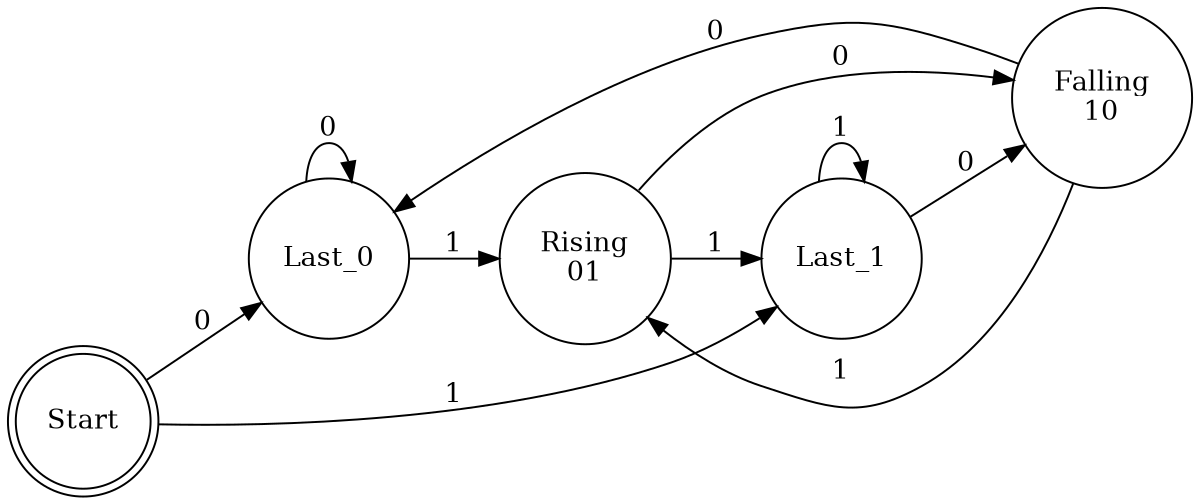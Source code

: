 digraph edge_detector_moore {
	rankdir=LR;	size="8,5"
	node [shape = doublecircle]; "Start";
	node [shape = circle];
	Start-> Last_0 [ label = "0" ];
	Start -> Last_1 [ label = "1" ];
        "Rising\n01" -> "Falling\n10" [ label = "0" ];
        "Falling\n10" -> "Rising\n01" [ label = "1" ];
        Last_0 -> "Rising\n01"  [ label = "1" ];
        Last_0 -> Last_0  [ label = "0" ];
        "Rising\n01" -> Last_1  [ label = "1" ];
        Last_1 -> "Falling\n10"  [ label = "0" ];
        Last_1 -> Last_1  [ label = "1" ];
        "Falling\n10" -> Last_0  [ label = "0" ];
}

